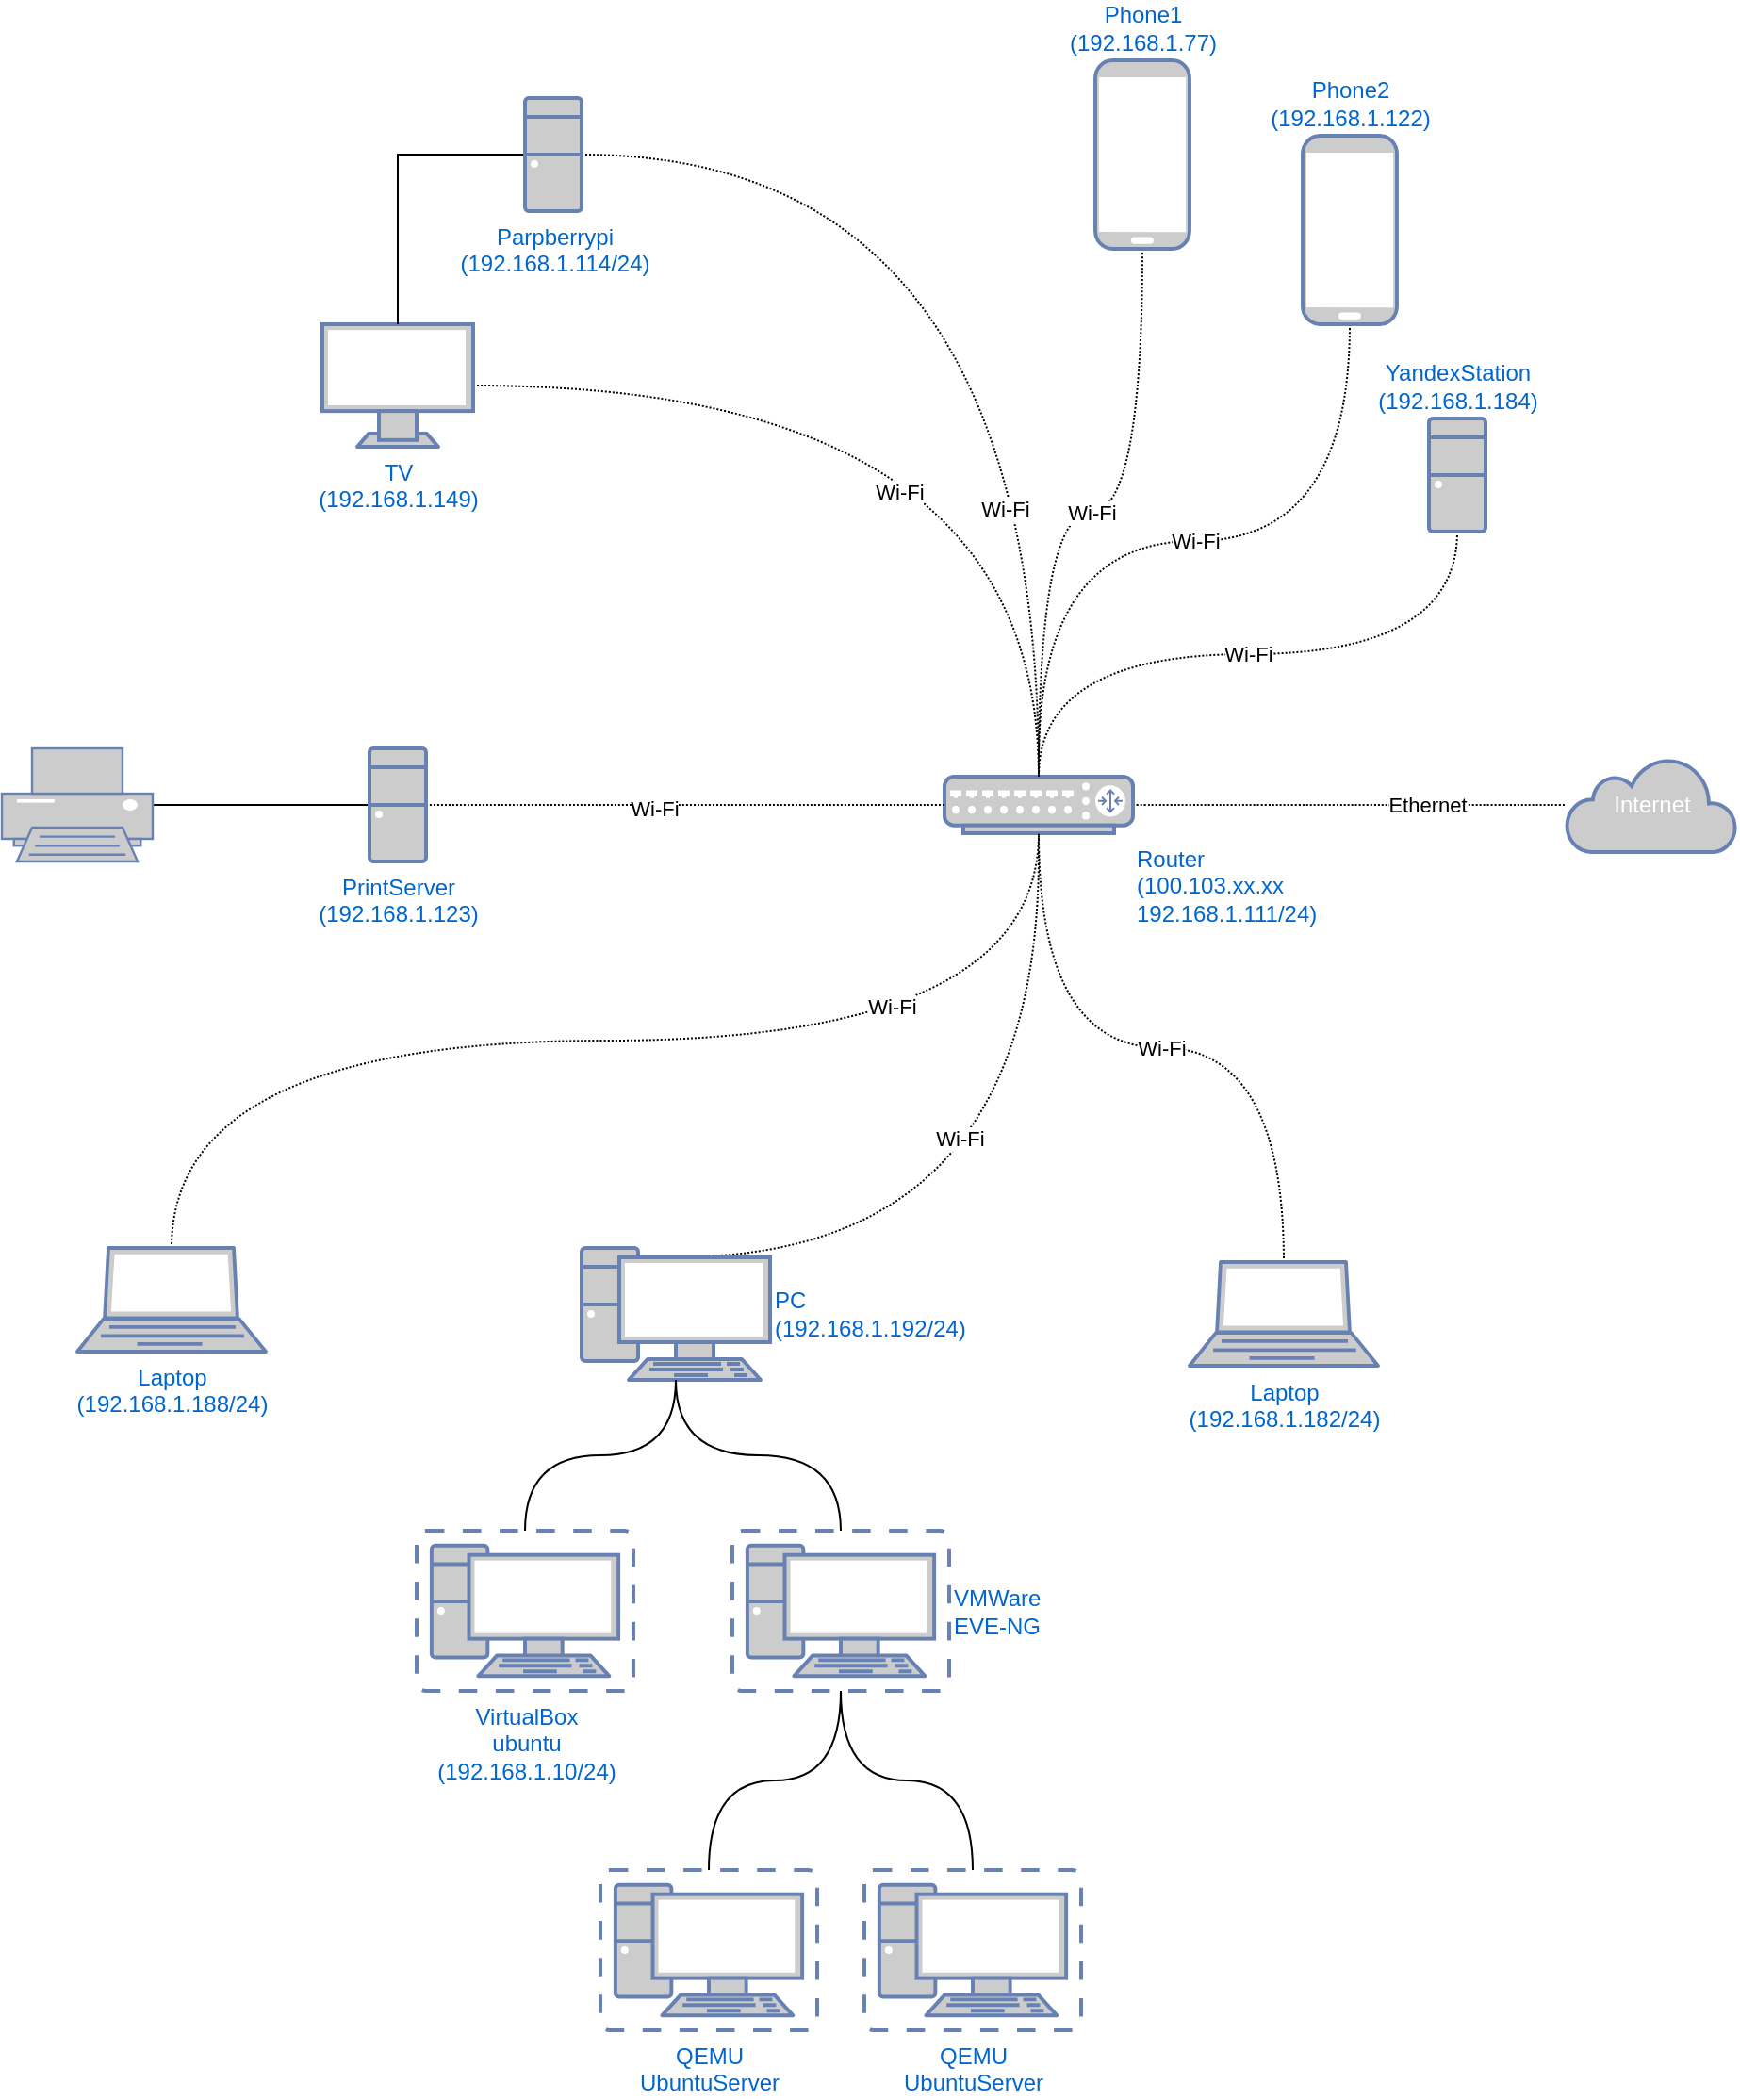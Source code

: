 <mxfile version="16.5.1" type="device"><diagram id="aLD-QDEq5juE0-8jzA1C" name="Страница 1"><mxGraphModel dx="640" dy="1590" grid="1" gridSize="10" guides="1" tooltips="1" connect="1" arrows="1" fold="1" page="1" pageScale="1" pageWidth="827" pageHeight="1169" math="0" shadow="0"><root><mxCell id="0"/><mxCell id="1" parent="0"/><mxCell id="RlCpkGEOaCyJylOajKOj-22" style="edgeStyle=orthogonalEdgeStyle;curved=1;rounded=0;orthogonalLoop=1;jettySize=auto;html=1;exitX=1;exitY=0.5;exitDx=0;exitDy=0;exitPerimeter=0;entryX=0;entryY=0.5;entryDx=0;entryDy=0;entryPerimeter=0;endArrow=none;endFill=0;elbow=vertical;" edge="1" parent="1" source="RlCpkGEOaCyJylOajKOj-1" target="RlCpkGEOaCyJylOajKOj-21"><mxGeometry relative="1" as="geometry"/></mxCell><mxCell id="RlCpkGEOaCyJylOajKOj-1" value="" style="fontColor=#0066CC;verticalAlign=top;verticalLabelPosition=bottom;labelPosition=center;align=center;html=1;outlineConnect=0;fillColor=#CCCCCC;strokeColor=#6881B3;gradientColor=none;gradientDirection=north;strokeWidth=2;shape=mxgraph.networks.printer;" vertex="1" parent="1"><mxGeometry x="40" y="-105" width="80" height="60" as="geometry"/></mxCell><mxCell id="RlCpkGEOaCyJylOajKOj-24" style="edgeStyle=orthogonalEdgeStyle;curved=1;rounded=0;orthogonalLoop=1;jettySize=auto;html=1;exitX=0.5;exitY=0.07;exitDx=0;exitDy=0;exitPerimeter=0;endArrow=none;endFill=0;elbow=vertical;dashed=1;dashPattern=1 1;" edge="1" parent="1" source="RlCpkGEOaCyJylOajKOj-2"><mxGeometry relative="1" as="geometry"><mxPoint x="590" y="-50" as="targetPoint"/></mxGeometry></mxCell><mxCell id="RlCpkGEOaCyJylOajKOj-34" value="Wi-Fi" style="edgeLabel;html=1;align=center;verticalAlign=middle;resizable=0;points=[];" vertex="1" connectable="0" parent="RlCpkGEOaCyJylOajKOj-24"><mxGeometry x="0.255" y="43" relative="1" as="geometry"><mxPoint as="offset"/></mxGeometry></mxCell><mxCell id="RlCpkGEOaCyJylOajKOj-2" value="PC&lt;br&gt;(192.168.1.192/24)" style="fontColor=#0066CC;verticalAlign=middle;verticalLabelPosition=middle;labelPosition=right;align=left;html=1;outlineConnect=0;fillColor=#CCCCCC;strokeColor=#6881B3;gradientColor=none;gradientDirection=north;strokeWidth=2;shape=mxgraph.networks.pc;" vertex="1" parent="1"><mxGeometry x="347.5" y="160" width="100" height="70" as="geometry"/></mxCell><mxCell id="RlCpkGEOaCyJylOajKOj-3" value="Internet" style="html=1;outlineConnect=0;fillColor=#CCCCCC;strokeColor=#6881B3;gradientColor=none;gradientDirection=north;strokeWidth=2;shape=mxgraph.networks.cloud;fontColor=#ffffff;" vertex="1" parent="1"><mxGeometry x="870" y="-100" width="90" height="50" as="geometry"/></mxCell><mxCell id="RlCpkGEOaCyJylOajKOj-13" style="edgeStyle=orthogonalEdgeStyle;curved=1;rounded=0;orthogonalLoop=1;jettySize=auto;html=1;exitX=0.5;exitY=0;exitDx=0;exitDy=0;exitPerimeter=0;endArrow=none;endFill=0;elbow=vertical;" edge="1" parent="1" source="RlCpkGEOaCyJylOajKOj-4" target="RlCpkGEOaCyJylOajKOj-2"><mxGeometry relative="1" as="geometry"/></mxCell><mxCell id="RlCpkGEOaCyJylOajKOj-4" value="VirtualBox&lt;br&gt;ubuntu&lt;br&gt;(192.168.1.10/24)" style="fontColor=#0066CC;verticalAlign=top;verticalLabelPosition=bottom;labelPosition=center;align=center;html=1;outlineConnect=0;fillColor=#CCCCCC;strokeColor=#6881B3;gradientColor=none;gradientDirection=north;strokeWidth=2;shape=mxgraph.networks.virtual_pc;" vertex="1" parent="1"><mxGeometry x="260" y="310" width="115" height="85" as="geometry"/></mxCell><mxCell id="RlCpkGEOaCyJylOajKOj-14" style="edgeStyle=orthogonalEdgeStyle;curved=1;rounded=0;orthogonalLoop=1;jettySize=auto;html=1;exitX=0.5;exitY=0;exitDx=0;exitDy=0;exitPerimeter=0;entryX=0.5;entryY=1;entryDx=0;entryDy=0;entryPerimeter=0;endArrow=none;endFill=0;elbow=vertical;" edge="1" parent="1" source="RlCpkGEOaCyJylOajKOj-5" target="RlCpkGEOaCyJylOajKOj-2"><mxGeometry relative="1" as="geometry"/></mxCell><mxCell id="RlCpkGEOaCyJylOajKOj-5" value="VMWare&lt;br&gt;EVE-NG" style="fontColor=#0066CC;verticalAlign=middle;verticalLabelPosition=middle;labelPosition=right;align=left;html=1;outlineConnect=0;fillColor=#CCCCCC;strokeColor=#6881B3;gradientColor=none;gradientDirection=north;strokeWidth=2;shape=mxgraph.networks.virtual_pc;" vertex="1" parent="1"><mxGeometry x="427.5" y="310" width="115" height="85" as="geometry"/></mxCell><mxCell id="RlCpkGEOaCyJylOajKOj-11" style="edgeStyle=orthogonalEdgeStyle;rounded=0;orthogonalLoop=1;jettySize=auto;html=1;exitX=0.5;exitY=0;exitDx=0;exitDy=0;exitPerimeter=0;entryX=0.5;entryY=1;entryDx=0;entryDy=0;entryPerimeter=0;endArrow=none;endFill=0;elbow=vertical;curved=1;" edge="1" parent="1" source="RlCpkGEOaCyJylOajKOj-9" target="RlCpkGEOaCyJylOajKOj-5"><mxGeometry relative="1" as="geometry"/></mxCell><mxCell id="RlCpkGEOaCyJylOajKOj-9" value="QEMU&lt;br&gt;UbuntuServer" style="fontColor=#0066CC;verticalAlign=top;verticalLabelPosition=bottom;labelPosition=center;align=center;html=1;outlineConnect=0;fillColor=#CCCCCC;strokeColor=#6881B3;gradientColor=none;gradientDirection=north;strokeWidth=2;shape=mxgraph.networks.virtual_pc;" vertex="1" parent="1"><mxGeometry x="357.5" y="490" width="115" height="85" as="geometry"/></mxCell><mxCell id="RlCpkGEOaCyJylOajKOj-12" style="edgeStyle=orthogonalEdgeStyle;rounded=0;orthogonalLoop=1;jettySize=auto;html=1;exitX=0.5;exitY=0;exitDx=0;exitDy=0;exitPerimeter=0;entryX=0.5;entryY=1;entryDx=0;entryDy=0;entryPerimeter=0;endArrow=none;endFill=0;elbow=vertical;curved=1;" edge="1" parent="1" source="RlCpkGEOaCyJylOajKOj-10" target="RlCpkGEOaCyJylOajKOj-5"><mxGeometry relative="1" as="geometry"/></mxCell><mxCell id="RlCpkGEOaCyJylOajKOj-10" value="QEMU&lt;br&gt;UbuntuServer" style="fontColor=#0066CC;verticalAlign=top;verticalLabelPosition=bottom;labelPosition=center;align=center;html=1;outlineConnect=0;fillColor=#CCCCCC;strokeColor=#6881B3;gradientColor=none;gradientDirection=north;strokeWidth=2;shape=mxgraph.networks.virtual_pc;" vertex="1" parent="1"><mxGeometry x="497.5" y="490" width="115" height="85" as="geometry"/></mxCell><mxCell id="RlCpkGEOaCyJylOajKOj-25" value="&lt;span style=&quot;color: rgb(0, 0, 0); font-family: helvetica; font-size: 11px; font-style: normal; font-weight: 400; letter-spacing: normal; text-align: center; text-indent: 0px; text-transform: none; word-spacing: 0px; background-color: rgb(255, 255, 255); display: inline; float: none;&quot;&gt;Wi-Fi&lt;/span&gt;" style="edgeStyle=orthogonalEdgeStyle;curved=1;rounded=0;orthogonalLoop=1;jettySize=auto;html=1;exitX=0.5;exitY=0;exitDx=0;exitDy=0;exitPerimeter=0;endArrow=none;endFill=0;elbow=vertical;dashed=1;dashPattern=1 1;" edge="1" parent="1" source="RlCpkGEOaCyJylOajKOj-15" target="RlCpkGEOaCyJylOajKOj-17"><mxGeometry relative="1" as="geometry"/></mxCell><mxCell id="RlCpkGEOaCyJylOajKOj-15" value="Laptop&lt;br&gt;(192.168.1.182/24)" style="fontColor=#0066CC;verticalAlign=top;verticalLabelPosition=bottom;labelPosition=center;align=center;html=1;outlineConnect=0;fillColor=#CCCCCC;strokeColor=#6881B3;gradientColor=none;gradientDirection=north;strokeWidth=2;shape=mxgraph.networks.laptop;" vertex="1" parent="1"><mxGeometry x="670" y="167.5" width="100" height="55" as="geometry"/></mxCell><mxCell id="RlCpkGEOaCyJylOajKOj-38" style="edgeStyle=orthogonalEdgeStyle;curved=1;rounded=0;orthogonalLoop=1;jettySize=auto;html=1;exitX=1;exitY=0.5;exitDx=0;exitDy=0;exitPerimeter=0;dashed=1;dashPattern=1 1;endArrow=none;endFill=0;elbow=vertical;" edge="1" parent="1" source="RlCpkGEOaCyJylOajKOj-17" target="RlCpkGEOaCyJylOajKOj-3"><mxGeometry relative="1" as="geometry"/></mxCell><mxCell id="RlCpkGEOaCyJylOajKOj-39" value="Ethernet" style="edgeLabel;html=1;align=center;verticalAlign=middle;resizable=0;points=[];" vertex="1" connectable="0" parent="RlCpkGEOaCyJylOajKOj-38"><mxGeometry x="0.356" relative="1" as="geometry"><mxPoint as="offset"/></mxGeometry></mxCell><mxCell id="RlCpkGEOaCyJylOajKOj-17" value="Router&lt;br&gt;(100.103.xx.xx&lt;br&gt;192.168.1.111/24)" style="fontColor=#0066CC;verticalAlign=top;verticalLabelPosition=bottom;labelPosition=right;align=left;html=1;outlineConnect=0;fillColor=#CCCCCC;strokeColor=#6881B3;gradientColor=none;gradientDirection=north;strokeWidth=2;shape=mxgraph.networks.router;" vertex="1" parent="1"><mxGeometry x="540" y="-90" width="100" height="30" as="geometry"/></mxCell><mxCell id="RlCpkGEOaCyJylOajKOj-23" style="edgeStyle=orthogonalEdgeStyle;curved=1;rounded=0;orthogonalLoop=1;jettySize=auto;html=1;exitX=0.5;exitY=0;exitDx=0;exitDy=0;exitPerimeter=0;endArrow=none;endFill=0;elbow=vertical;dashed=1;dashPattern=1 1;" edge="1" parent="1" source="RlCpkGEOaCyJylOajKOj-20" target="RlCpkGEOaCyJylOajKOj-17"><mxGeometry relative="1" as="geometry"/></mxCell><mxCell id="RlCpkGEOaCyJylOajKOj-33" value="Wi-Fi" style="edgeLabel;html=1;align=center;verticalAlign=middle;resizable=0;points=[];" vertex="1" connectable="0" parent="RlCpkGEOaCyJylOajKOj-23"><mxGeometry x="0.447" y="18" relative="1" as="geometry"><mxPoint as="offset"/></mxGeometry></mxCell><mxCell id="RlCpkGEOaCyJylOajKOj-20" value="Laptop&lt;br&gt;(192.168.1.188/24)" style="fontColor=#0066CC;verticalAlign=top;verticalLabelPosition=bottom;labelPosition=center;align=center;html=1;outlineConnect=0;fillColor=#CCCCCC;strokeColor=#6881B3;gradientColor=none;gradientDirection=north;strokeWidth=2;shape=mxgraph.networks.laptop;" vertex="1" parent="1"><mxGeometry x="80" y="160" width="100" height="55" as="geometry"/></mxCell><mxCell id="RlCpkGEOaCyJylOajKOj-27" style="edgeStyle=orthogonalEdgeStyle;curved=1;rounded=0;orthogonalLoop=1;jettySize=auto;html=1;exitX=1;exitY=0.5;exitDx=0;exitDy=0;exitPerimeter=0;endArrow=none;endFill=0;elbow=vertical;dashed=1;dashPattern=1 1;" edge="1" parent="1" source="RlCpkGEOaCyJylOajKOj-21" target="RlCpkGEOaCyJylOajKOj-17"><mxGeometry relative="1" as="geometry"/></mxCell><mxCell id="RlCpkGEOaCyJylOajKOj-35" value="Wi-Fi" style="edgeLabel;html=1;align=center;verticalAlign=middle;resizable=0;points=[];" vertex="1" connectable="0" parent="RlCpkGEOaCyJylOajKOj-27"><mxGeometry x="-0.119" y="-2" relative="1" as="geometry"><mxPoint as="offset"/></mxGeometry></mxCell><mxCell id="RlCpkGEOaCyJylOajKOj-21" value="PrintServer&lt;br&gt;(192.168.1.123)" style="fontColor=#0066CC;verticalAlign=top;verticalLabelPosition=bottom;labelPosition=center;align=center;html=1;outlineConnect=0;fillColor=#CCCCCC;strokeColor=#6881B3;gradientColor=none;gradientDirection=north;strokeWidth=2;shape=mxgraph.networks.desktop_pc;" vertex="1" parent="1"><mxGeometry x="235" y="-105" width="30" height="60" as="geometry"/></mxCell><mxCell id="RlCpkGEOaCyJylOajKOj-28" style="edgeStyle=orthogonalEdgeStyle;curved=1;rounded=0;orthogonalLoop=1;jettySize=auto;html=1;exitX=1;exitY=0.5;exitDx=0;exitDy=0;exitPerimeter=0;endArrow=none;endFill=0;elbow=vertical;dashed=1;dashPattern=1 1;" edge="1" parent="1" source="RlCpkGEOaCyJylOajKOj-26" target="RlCpkGEOaCyJylOajKOj-17"><mxGeometry relative="1" as="geometry"/></mxCell><mxCell id="RlCpkGEOaCyJylOajKOj-36" value="Wi-Fi" style="edgeLabel;html=1;align=center;verticalAlign=middle;resizable=0;points=[];" vertex="1" connectable="0" parent="RlCpkGEOaCyJylOajKOj-28"><mxGeometry x="-0.11" y="-56" relative="1" as="geometry"><mxPoint as="offset"/></mxGeometry></mxCell><mxCell id="RlCpkGEOaCyJylOajKOj-26" value="TV&lt;br&gt;(192.168.1.149)" style="fontColor=#0066CC;verticalAlign=top;verticalLabelPosition=bottom;labelPosition=center;align=center;html=1;outlineConnect=0;fillColor=#CCCCCC;strokeColor=#6881B3;gradientColor=none;gradientDirection=north;strokeWidth=2;shape=mxgraph.networks.monitor;" vertex="1" parent="1"><mxGeometry x="210" y="-330" width="80" height="65" as="geometry"/></mxCell><mxCell id="RlCpkGEOaCyJylOajKOj-31" style="edgeStyle=orthogonalEdgeStyle;curved=1;rounded=0;orthogonalLoop=1;jettySize=auto;html=1;exitX=1;exitY=0.5;exitDx=0;exitDy=0;exitPerimeter=0;entryX=0.5;entryY=0;entryDx=0;entryDy=0;entryPerimeter=0;endArrow=none;endFill=0;elbow=vertical;dashed=1;dashPattern=1 1;" edge="1" parent="1" source="RlCpkGEOaCyJylOajKOj-29" target="RlCpkGEOaCyJylOajKOj-17"><mxGeometry relative="1" as="geometry"/></mxCell><mxCell id="RlCpkGEOaCyJylOajKOj-37" value="Wi-Fi" style="edgeLabel;html=1;align=center;verticalAlign=middle;resizable=0;points=[];" vertex="1" connectable="0" parent="RlCpkGEOaCyJylOajKOj-31"><mxGeometry x="0.503" y="-18" relative="1" as="geometry"><mxPoint as="offset"/></mxGeometry></mxCell><mxCell id="RlCpkGEOaCyJylOajKOj-32" style="edgeStyle=orthogonalEdgeStyle;rounded=0;orthogonalLoop=1;jettySize=auto;html=1;exitX=0;exitY=0.5;exitDx=0;exitDy=0;exitPerimeter=0;entryX=0.5;entryY=0;entryDx=0;entryDy=0;entryPerimeter=0;endArrow=none;endFill=0;elbow=vertical;" edge="1" parent="1" source="RlCpkGEOaCyJylOajKOj-29" target="RlCpkGEOaCyJylOajKOj-26"><mxGeometry relative="1" as="geometry"/></mxCell><mxCell id="RlCpkGEOaCyJylOajKOj-29" value="Parpberrypi&lt;br&gt;(192.168.1.114/24)" style="fontColor=#0066CC;verticalAlign=top;verticalLabelPosition=bottom;labelPosition=center;align=center;html=1;outlineConnect=0;fillColor=#CCCCCC;strokeColor=#6881B3;gradientColor=none;gradientDirection=north;strokeWidth=2;shape=mxgraph.networks.desktop_pc;" vertex="1" parent="1"><mxGeometry x="317.5" y="-450" width="30" height="60" as="geometry"/></mxCell><mxCell id="RlCpkGEOaCyJylOajKOj-46" value="&lt;span style=&quot;color: rgb(0, 0, 0); font-family: helvetica; font-size: 11px; font-style: normal; font-weight: 400; letter-spacing: normal; text-align: center; text-indent: 0px; text-transform: none; word-spacing: 0px; background-color: rgb(255, 255, 255); display: inline; float: none;&quot;&gt;Wi-Fi&lt;/span&gt;" style="edgeStyle=orthogonalEdgeStyle;curved=1;rounded=0;orthogonalLoop=1;jettySize=auto;html=1;exitX=0.5;exitY=1;exitDx=0;exitDy=0;exitPerimeter=0;entryX=0.5;entryY=0;entryDx=0;entryDy=0;entryPerimeter=0;dashed=1;dashPattern=1 1;endArrow=none;endFill=0;elbow=vertical;" edge="1" parent="1" source="RlCpkGEOaCyJylOajKOj-40" target="RlCpkGEOaCyJylOajKOj-17"><mxGeometry relative="1" as="geometry"/></mxCell><mxCell id="RlCpkGEOaCyJylOajKOj-40" value="Phone1&lt;br&gt;(192.168.1.77)" style="fontColor=#0066CC;verticalAlign=bottom;verticalLabelPosition=top;labelPosition=center;align=center;html=1;outlineConnect=0;fillColor=#CCCCCC;strokeColor=#6881B3;gradientColor=none;gradientDirection=north;strokeWidth=2;shape=mxgraph.networks.mobile;" vertex="1" parent="1"><mxGeometry x="620" y="-470" width="50" height="100" as="geometry"/></mxCell><mxCell id="RlCpkGEOaCyJylOajKOj-47" value="&lt;span style=&quot;color: rgb(0, 0, 0); font-family: helvetica; font-size: 11px; font-style: normal; font-weight: 400; letter-spacing: normal; text-align: center; text-indent: 0px; text-transform: none; word-spacing: 0px; background-color: rgb(255, 255, 255); display: inline; float: none;&quot;&gt;Wi-Fi&lt;/span&gt;" style="edgeStyle=orthogonalEdgeStyle;curved=1;rounded=0;orthogonalLoop=1;jettySize=auto;html=1;exitX=0.5;exitY=1;exitDx=0;exitDy=0;exitPerimeter=0;dashed=1;dashPattern=1 1;endArrow=none;endFill=0;elbow=vertical;" edge="1" parent="1" source="RlCpkGEOaCyJylOajKOj-41"><mxGeometry relative="1" as="geometry"><mxPoint x="590" y="-100" as="targetPoint"/></mxGeometry></mxCell><mxCell id="RlCpkGEOaCyJylOajKOj-41" value="Phone2&lt;br&gt;(192.168.1.122)" style="fontColor=#0066CC;verticalAlign=bottom;verticalLabelPosition=top;labelPosition=center;align=center;html=1;outlineConnect=0;fillColor=#CCCCCC;strokeColor=#6881B3;gradientColor=none;gradientDirection=north;strokeWidth=2;shape=mxgraph.networks.mobile;" vertex="1" parent="1"><mxGeometry x="730" y="-430" width="50" height="100" as="geometry"/></mxCell><mxCell id="RlCpkGEOaCyJylOajKOj-48" value="&lt;span style=&quot;color: rgb(0, 0, 0); font-family: helvetica; font-size: 11px; font-style: normal; font-weight: 400; letter-spacing: normal; text-align: center; text-indent: 0px; text-transform: none; word-spacing: 0px; background-color: rgb(255, 255, 255); display: inline; float: none;&quot;&gt;Wi-Fi&lt;/span&gt;" style="edgeStyle=orthogonalEdgeStyle;curved=1;rounded=0;orthogonalLoop=1;jettySize=auto;html=1;exitX=0.5;exitY=1;exitDx=0;exitDy=0;exitPerimeter=0;entryX=0.5;entryY=0;entryDx=0;entryDy=0;entryPerimeter=0;dashed=1;dashPattern=1 1;endArrow=none;endFill=0;elbow=vertical;" edge="1" parent="1" source="RlCpkGEOaCyJylOajKOj-44" target="RlCpkGEOaCyJylOajKOj-17"><mxGeometry relative="1" as="geometry"/></mxCell><mxCell id="RlCpkGEOaCyJylOajKOj-44" value="YandexStation&lt;br&gt;(192.168.1.184)" style="fontColor=#0066CC;verticalAlign=bottom;verticalLabelPosition=top;labelPosition=center;align=center;html=1;outlineConnect=0;fillColor=#CCCCCC;strokeColor=#6881B3;gradientColor=none;gradientDirection=north;strokeWidth=2;shape=mxgraph.networks.desktop_pc;" vertex="1" parent="1"><mxGeometry x="797" y="-280" width="30" height="60" as="geometry"/></mxCell></root></mxGraphModel></diagram></mxfile>